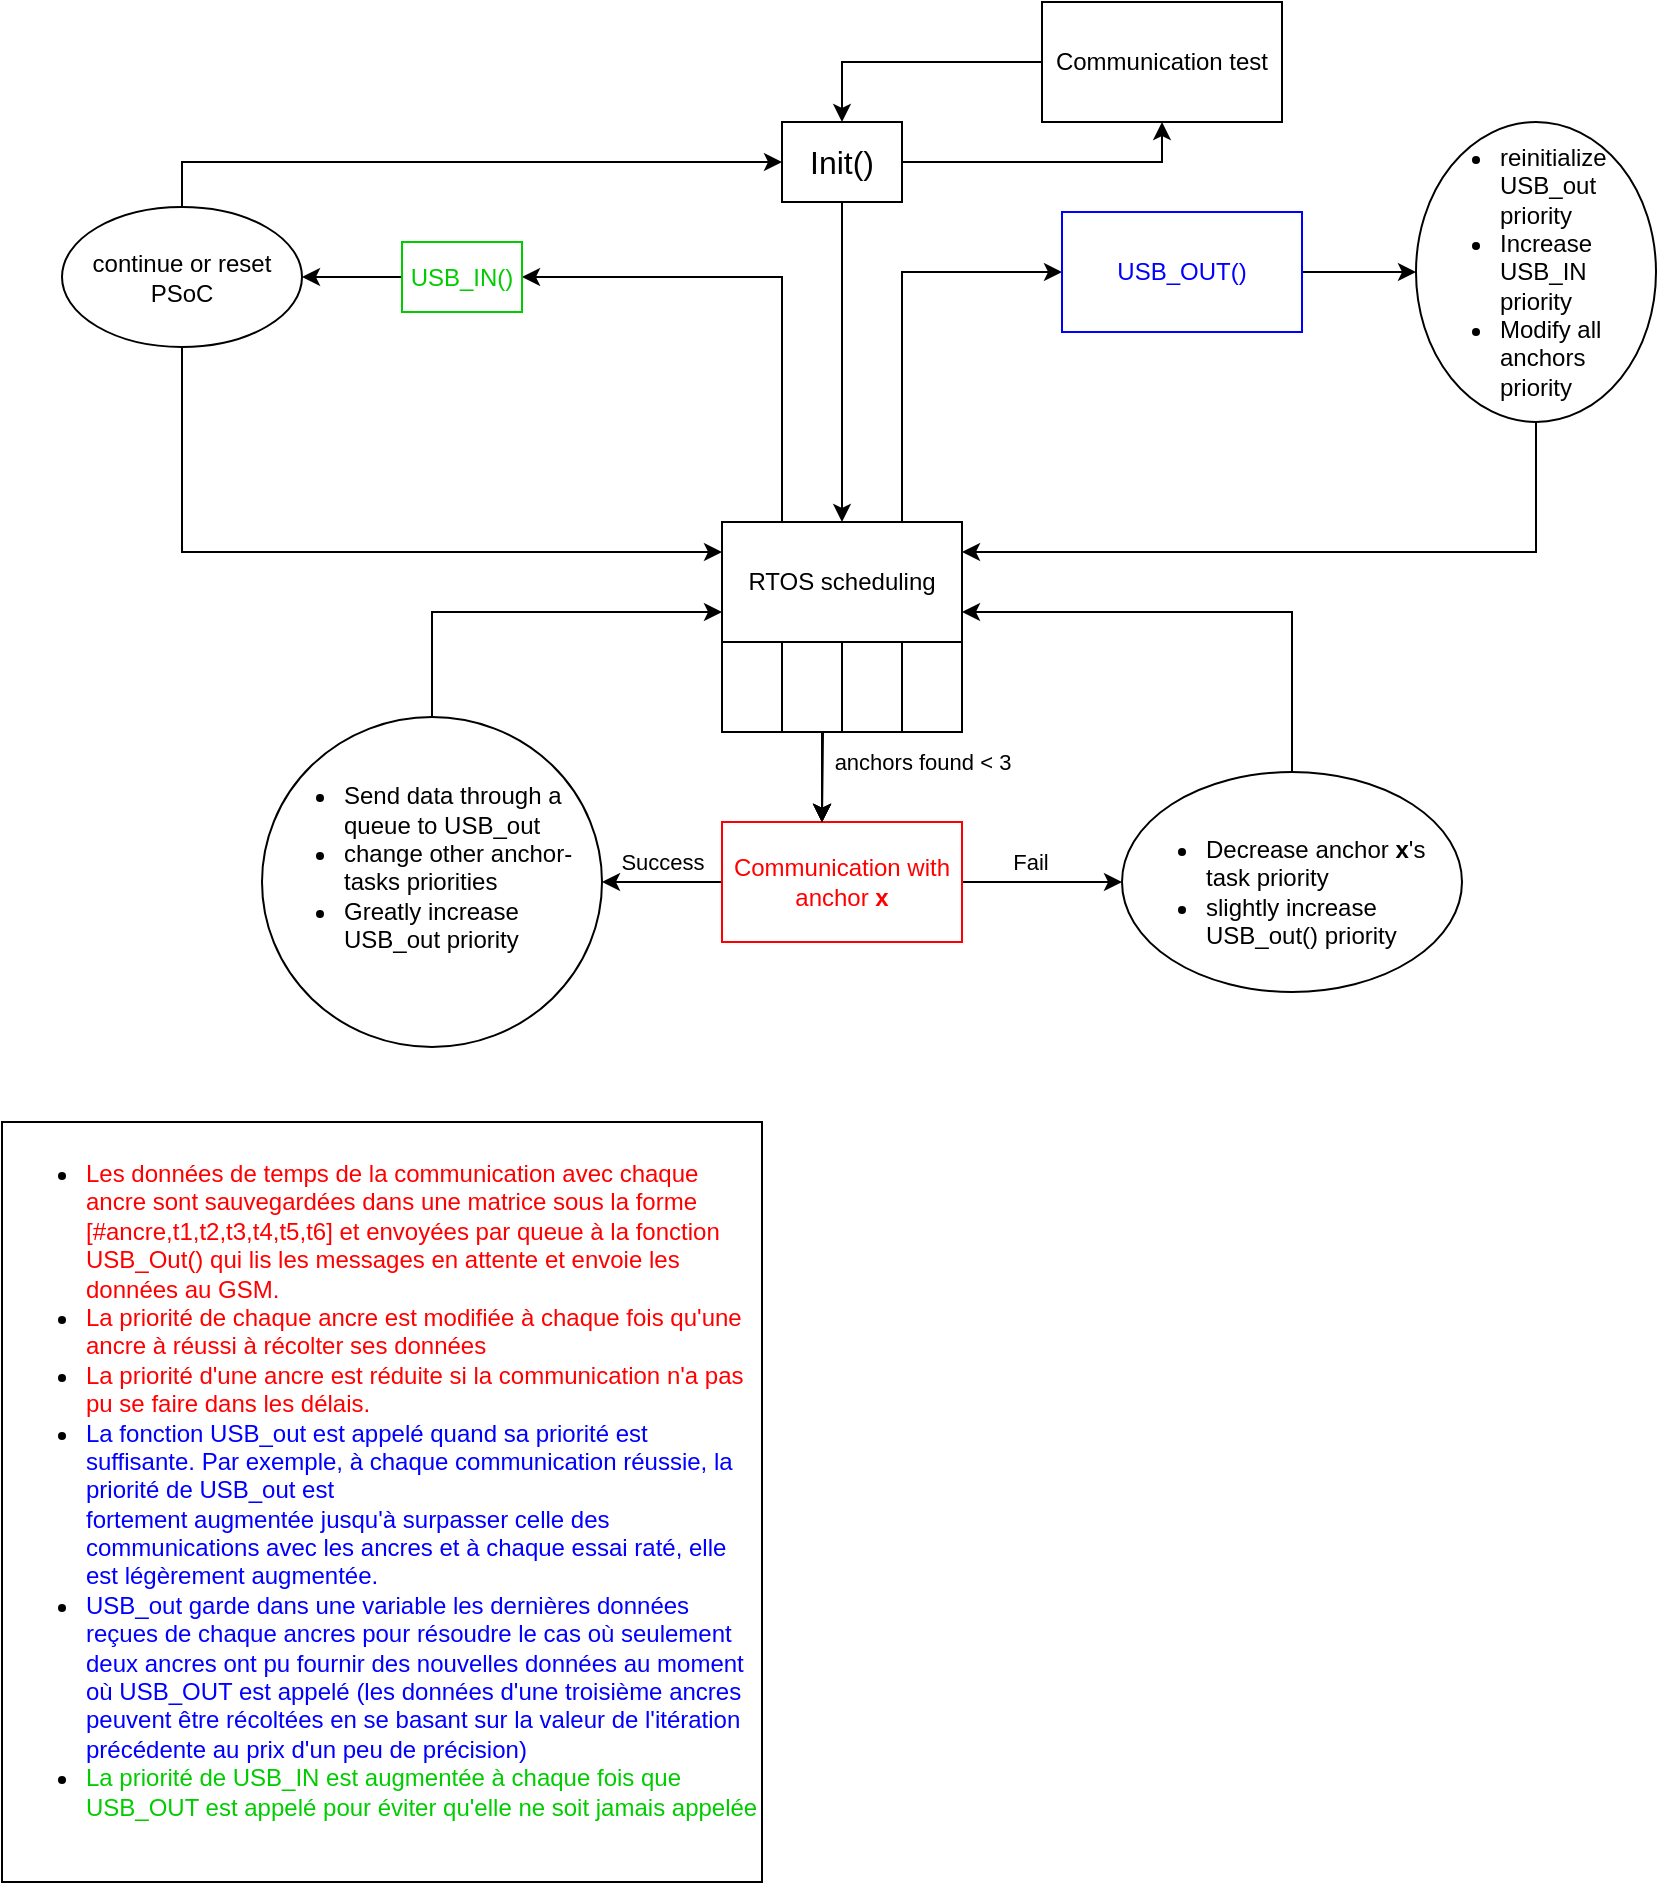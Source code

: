 <mxfile version="13.8.0" type="device"><diagram id="C5RBs43oDa-KdzZeNtuy" name="Page-1"><mxGraphModel dx="1038" dy="587" grid="1" gridSize="10" guides="1" tooltips="1" connect="1" arrows="1" fold="1" page="1" pageScale="1" pageWidth="827" pageHeight="1169" math="0" shadow="0"><root><mxCell id="WIyWlLk6GJQsqaUBKTNV-0"/><mxCell id="WIyWlLk6GJQsqaUBKTNV-1" parent="WIyWlLk6GJQsqaUBKTNV-0"/><mxCell id="LbRbo5IhYr0eEv9kQjg8-2" style="edgeStyle=orthogonalEdgeStyle;rounded=0;orthogonalLoop=1;jettySize=auto;html=1;exitX=1;exitY=0.5;exitDx=0;exitDy=0;entryX=0;entryY=0.5;entryDx=0;entryDy=0;" parent="WIyWlLk6GJQsqaUBKTNV-1" source="LbRbo5IhYr0eEv9kQjg8-0" target="LbRbo5IhYr0eEv9kQjg8-8" edge="1"><mxGeometry relative="1" as="geometry"><mxPoint x="560" y="490" as="targetPoint"/></mxGeometry></mxCell><mxCell id="LbRbo5IhYr0eEv9kQjg8-3" value="Fail" style="edgeLabel;html=1;align=center;verticalAlign=middle;resizable=0;points=[];" parent="LbRbo5IhYr0eEv9kQjg8-2" vertex="1" connectable="0"><mxGeometry x="0.222" y="-2" relative="1" as="geometry"><mxPoint x="-15" y="-12" as="offset"/></mxGeometry></mxCell><mxCell id="LbRbo5IhYr0eEv9kQjg8-13" value="Success" style="edgeStyle=orthogonalEdgeStyle;rounded=0;orthogonalLoop=1;jettySize=auto;html=1;exitX=0;exitY=0.5;exitDx=0;exitDy=0;entryX=1;entryY=0.5;entryDx=0;entryDy=0;" parent="WIyWlLk6GJQsqaUBKTNV-1" source="LbRbo5IhYr0eEv9kQjg8-0" target="LbRbo5IhYr0eEv9kQjg8-12" edge="1"><mxGeometry y="-10" relative="1" as="geometry"><mxPoint as="offset"/></mxGeometry></mxCell><mxCell id="LbRbo5IhYr0eEv9kQjg8-0" value="Communication with anchor &lt;b&gt;x&lt;/b&gt;" style="rounded=0;whiteSpace=wrap;html=1;fontColor=#FF0000;strokeColor=#FF0000;" parent="WIyWlLk6GJQsqaUBKTNV-1" vertex="1"><mxGeometry x="360" y="460" width="120" height="60" as="geometry"/></mxCell><mxCell id="LbRbo5IhYr0eEv9kQjg8-7" style="edgeStyle=orthogonalEdgeStyle;rounded=0;orthogonalLoop=1;jettySize=auto;html=1;exitX=0.5;exitY=0;exitDx=0;exitDy=0;entryX=1;entryY=0.75;entryDx=0;entryDy=0;" parent="WIyWlLk6GJQsqaUBKTNV-1" source="LbRbo5IhYr0eEv9kQjg8-8" target="LbRbo5IhYr0eEv9kQjg8-6" edge="1"><mxGeometry relative="1" as="geometry"><mxPoint x="620" y="460" as="sourcePoint"/></mxGeometry></mxCell><mxCell id="LbRbo5IhYr0eEv9kQjg8-10" style="edgeStyle=orthogonalEdgeStyle;rounded=0;orthogonalLoop=1;jettySize=auto;html=1;exitX=0.5;exitY=1;exitDx=0;exitDy=0;" parent="WIyWlLk6GJQsqaUBKTNV-1" source="LbRbo5IhYr0eEv9kQjg8-6" edge="1"><mxGeometry relative="1" as="geometry"><mxPoint x="410" y="460" as="targetPoint"/><Array as="points"><mxPoint x="420" y="415"/><mxPoint x="410" y="415"/><mxPoint x="410" y="460"/></Array></mxGeometry></mxCell><mxCell id="LbRbo5IhYr0eEv9kQjg8-15" value="&lt;div&gt;anchors found &amp;lt; 3&lt;br&gt;&lt;/div&gt;" style="edgeLabel;html=1;align=center;verticalAlign=middle;resizable=0;points=[];" parent="LbRbo5IhYr0eEv9kQjg8-10" vertex="1" connectable="0"><mxGeometry x="-0.222" y="-1" relative="1" as="geometry"><mxPoint x="41" y="21" as="offset"/></mxGeometry></mxCell><mxCell id="LbRbo5IhYr0eEv9kQjg8-16" value="" style="edgeStyle=orthogonalEdgeStyle;rounded=0;orthogonalLoop=1;jettySize=auto;html=1;exitX=0.75;exitY=0;exitDx=0;exitDy=0;entryX=0;entryY=0.5;entryDx=0;entryDy=0;" parent="WIyWlLk6GJQsqaUBKTNV-1" source="LbRbo5IhYr0eEv9kQjg8-6" target="LbRbo5IhYr0eEv9kQjg8-18" edge="1"><mxGeometry x="0.273" y="50" relative="1" as="geometry"><mxPoint x="420" y="210" as="targetPoint"/><mxPoint as="offset"/></mxGeometry></mxCell><mxCell id="KsPUopKL9CeYRYistDWs-2" style="edgeStyle=orthogonalEdgeStyle;rounded=0;orthogonalLoop=1;jettySize=auto;html=1;exitX=0.25;exitY=0;exitDx=0;exitDy=0;entryX=1;entryY=0.5;entryDx=0;entryDy=0;" edge="1" parent="WIyWlLk6GJQsqaUBKTNV-1" source="LbRbo5IhYr0eEv9kQjg8-6" target="KsPUopKL9CeYRYistDWs-15"><mxGeometry relative="1" as="geometry"><mxPoint x="200" y="250" as="targetPoint"/></mxGeometry></mxCell><mxCell id="KsPUopKL9CeYRYistDWs-8" style="edgeStyle=orthogonalEdgeStyle;rounded=0;orthogonalLoop=1;jettySize=auto;html=1;exitX=0.75;exitY=1;exitDx=0;exitDy=0;fontColor=#00CC00;" edge="1" parent="WIyWlLk6GJQsqaUBKTNV-1" source="LbRbo5IhYr0eEv9kQjg8-6"><mxGeometry relative="1" as="geometry"><mxPoint x="410" y="460" as="targetPoint"/><Array as="points"><mxPoint x="450" y="415"/><mxPoint x="410" y="415"/><mxPoint x="410" y="460"/></Array></mxGeometry></mxCell><mxCell id="KsPUopKL9CeYRYistDWs-9" style="edgeStyle=orthogonalEdgeStyle;rounded=0;orthogonalLoop=1;jettySize=auto;html=1;exitX=0.25;exitY=1;exitDx=0;exitDy=0;fontColor=#00CC00;" edge="1" parent="WIyWlLk6GJQsqaUBKTNV-1" source="LbRbo5IhYr0eEv9kQjg8-6"><mxGeometry relative="1" as="geometry"><mxPoint x="410" y="460" as="targetPoint"/><Array as="points"><mxPoint x="390" y="415"/><mxPoint x="410" y="415"/><mxPoint x="410" y="460"/></Array></mxGeometry></mxCell><mxCell id="KsPUopKL9CeYRYistDWs-10" style="edgeStyle=orthogonalEdgeStyle;rounded=0;orthogonalLoop=1;jettySize=auto;html=1;exitX=0;exitY=1;exitDx=0;exitDy=0;fontColor=#00CC00;" edge="1" parent="WIyWlLk6GJQsqaUBKTNV-1" source="LbRbo5IhYr0eEv9kQjg8-6"><mxGeometry relative="1" as="geometry"><mxPoint x="410" y="460" as="targetPoint"/><Array as="points"><mxPoint x="360" y="415"/><mxPoint x="410" y="415"/><mxPoint x="410" y="460"/></Array></mxGeometry></mxCell><mxCell id="KsPUopKL9CeYRYistDWs-31" style="edgeStyle=orthogonalEdgeStyle;rounded=0;orthogonalLoop=1;jettySize=auto;html=1;exitX=1;exitY=1;exitDx=0;exitDy=0;fontColor=#000000;" edge="1" parent="WIyWlLk6GJQsqaUBKTNV-1" source="LbRbo5IhYr0eEv9kQjg8-6"><mxGeometry relative="1" as="geometry"><mxPoint x="410" y="460" as="targetPoint"/></mxGeometry></mxCell><mxCell id="LbRbo5IhYr0eEv9kQjg8-6" value="RTOS scheduling" style="rounded=0;whiteSpace=wrap;html=1;" parent="WIyWlLk6GJQsqaUBKTNV-1" vertex="1"><mxGeometry x="360" y="310" width="120" height="60" as="geometry"/></mxCell><mxCell id="LbRbo5IhYr0eEv9kQjg8-8" value="&lt;div align=&quot;left&quot;&gt;&lt;ul&gt;&lt;li&gt;Decrease anchor &lt;b&gt;x&lt;/b&gt;'s task priority&lt;/li&gt;&lt;li&gt;slightly increase USB_out() priority&lt;/li&gt;&lt;/ul&gt;&lt;/div&gt;" style="ellipse;whiteSpace=wrap;html=1;verticalAlign=middle;labelPosition=center;verticalLabelPosition=middle;align=left;horizontal=1;spacingTop=9;" parent="WIyWlLk6GJQsqaUBKTNV-1" vertex="1"><mxGeometry x="560" y="435" width="170" height="110" as="geometry"/></mxCell><mxCell id="LbRbo5IhYr0eEv9kQjg8-14" style="edgeStyle=orthogonalEdgeStyle;rounded=0;orthogonalLoop=1;jettySize=auto;html=1;exitX=0.5;exitY=0;exitDx=0;exitDy=0;entryX=0;entryY=0.75;entryDx=0;entryDy=0;" parent="WIyWlLk6GJQsqaUBKTNV-1" source="LbRbo5IhYr0eEv9kQjg8-12" target="LbRbo5IhYr0eEv9kQjg8-6" edge="1"><mxGeometry relative="1" as="geometry"/></mxCell><mxCell id="LbRbo5IhYr0eEv9kQjg8-12" value="&lt;ul&gt;&lt;li&gt;&lt;div align=&quot;left&quot;&gt;Send data through a queue to USB_out&lt;br&gt;&lt;/div&gt;&lt;/li&gt;&lt;li&gt;&lt;div align=&quot;left&quot;&gt;change other anchor-tasks priorities&lt;/div&gt;&lt;/li&gt;&lt;li&gt;&lt;div align=&quot;left&quot;&gt;Greatly increase USB_out priority&lt;br&gt;&lt;/div&gt;&lt;div align=&quot;left&quot;&gt;&lt;br&gt;&lt;/div&gt;&lt;/li&gt;&lt;/ul&gt;" style="ellipse;whiteSpace=wrap;html=1;" parent="WIyWlLk6GJQsqaUBKTNV-1" vertex="1"><mxGeometry x="130" y="407.5" width="170" height="165" as="geometry"/></mxCell><mxCell id="KsPUopKL9CeYRYistDWs-12" style="edgeStyle=orthogonalEdgeStyle;rounded=0;orthogonalLoop=1;jettySize=auto;html=1;exitX=1;exitY=0.5;exitDx=0;exitDy=0;fontColor=#00CC00;" edge="1" parent="WIyWlLk6GJQsqaUBKTNV-1" source="LbRbo5IhYr0eEv9kQjg8-18" target="KsPUopKL9CeYRYistDWs-13"><mxGeometry relative="1" as="geometry"><mxPoint x="560" y="170" as="targetPoint"/></mxGeometry></mxCell><mxCell id="LbRbo5IhYr0eEv9kQjg8-18" value="&lt;div&gt;USB_OUT()&lt;/div&gt;" style="rounded=0;whiteSpace=wrap;html=1;fontColor=#0000FF;strokeColor=#0000FF;" parent="WIyWlLk6GJQsqaUBKTNV-1" vertex="1"><mxGeometry x="530" y="155" width="120" height="60" as="geometry"/></mxCell><mxCell id="KsPUopKL9CeYRYistDWs-0" value="&lt;ul&gt;&lt;li&gt;&lt;font color=&quot;#FF0000&quot;&gt;Les données de temps de la communication avec chaque ancre sont sauvegardées dans une matrice sous la forme [#ancre,t1,t2,t3,t4,t5,t6] et envoyées par queue à la fonction USB_Out() qui lis les messages en attente et envoie les données au GSM.&lt;/font&gt;&lt;/li&gt;&lt;li&gt;&lt;font color=&quot;#FF0000&quot;&gt;La priorité de chaque ancre est modifiée à chaque fois qu'une ancre à réussi à récolter ses données&lt;/font&gt;&lt;/li&gt;&lt;li&gt;&lt;font color=&quot;#FF0000&quot;&gt;La priorité d'une ancre est réduite si la communication n'a pas pu se faire dans les délais.&lt;br&gt;&lt;/font&gt;&lt;/li&gt;&lt;li&gt;&lt;font color=&quot;#0000FF&quot;&gt;La fonction USB_out est appelé quand sa priorité est suffisante. Par exemple, à chaque communication réussie, la priorité de USB_out est&lt;br&gt; fortement augmentée jusqu'à surpasser celle des communications avec les ancres et à chaque essai raté, elle est légèrement augmentée.&lt;/font&gt;&lt;/li&gt;&lt;li&gt;&lt;font color=&quot;#0000FF&quot;&gt;USB_out garde dans une variable les dernières données reçues de chaque ancres pour résoudre le cas où seulement deux ancres ont pu fournir des nouvelles données au moment où USB_OUT est appelé (les données d'une troisième ancres peuvent être récoltées en se basant sur la valeur de l'itération précédente au prix d'un peu de précision)&lt;br&gt;&lt;/font&gt;&lt;/li&gt;&lt;li&gt;&lt;font color=&quot;#FF0000&quot;&gt;&lt;font color=&quot;#00CC00&quot;&gt;La priorité de USB_IN est augmentée à chaque fois que USB_OUT est appelé&lt;/font&gt; &lt;font color=&quot;#00CC00&quot;&gt;pour éviter qu'elle ne soit jamais appelée&lt;/font&gt;&lt;br&gt;&lt;/font&gt;&lt;/li&gt;&lt;/ul&gt;" style="whiteSpace=wrap;html=1;aspect=fixed;align=left;verticalAlign=top;" vertex="1" parent="WIyWlLk6GJQsqaUBKTNV-1"><mxGeometry y="610" width="380" height="380" as="geometry"/></mxCell><mxCell id="KsPUopKL9CeYRYistDWs-14" style="edgeStyle=orthogonalEdgeStyle;rounded=0;orthogonalLoop=1;jettySize=auto;html=1;exitX=0.5;exitY=1;exitDx=0;exitDy=0;entryX=1;entryY=0.25;entryDx=0;entryDy=0;fontColor=#00CC00;" edge="1" parent="WIyWlLk6GJQsqaUBKTNV-1" source="KsPUopKL9CeYRYistDWs-13" target="LbRbo5IhYr0eEv9kQjg8-6"><mxGeometry relative="1" as="geometry"><Array as="points"><mxPoint x="767" y="325"/></Array></mxGeometry></mxCell><mxCell id="KsPUopKL9CeYRYistDWs-13" value="&lt;div align=&quot;left&quot;&gt;&lt;ul&gt;&lt;li&gt;reinitialize USB_out priority&lt;/li&gt;&lt;li&gt;Increase USB_IN priority&lt;/li&gt;&lt;li&gt;Modify all anchors priority&lt;br&gt;&lt;/li&gt;&lt;/ul&gt;&lt;/div&gt;" style="ellipse;whiteSpace=wrap;html=1;align=left;" vertex="1" parent="WIyWlLk6GJQsqaUBKTNV-1"><mxGeometry x="707" y="110" width="120" height="150" as="geometry"/></mxCell><mxCell id="KsPUopKL9CeYRYistDWs-21" style="edgeStyle=orthogonalEdgeStyle;rounded=0;orthogonalLoop=1;jettySize=auto;html=1;exitX=0;exitY=0.5;exitDx=0;exitDy=0;entryX=1;entryY=0.5;entryDx=0;entryDy=0;fontColor=#000000;" edge="1" parent="WIyWlLk6GJQsqaUBKTNV-1" source="KsPUopKL9CeYRYistDWs-15" target="KsPUopKL9CeYRYistDWs-19"><mxGeometry relative="1" as="geometry"/></mxCell><mxCell id="KsPUopKL9CeYRYistDWs-15" value="&lt;div align=&quot;center&quot;&gt;USB_IN()&lt;/div&gt;" style="rounded=0;whiteSpace=wrap;html=1;strokeColor=#00CC00;fontColor=#00CC00;align=center;" vertex="1" parent="WIyWlLk6GJQsqaUBKTNV-1"><mxGeometry x="200" y="170" width="60" height="35" as="geometry"/></mxCell><mxCell id="KsPUopKL9CeYRYistDWs-22" style="edgeStyle=orthogonalEdgeStyle;rounded=0;orthogonalLoop=1;jettySize=auto;html=1;exitX=0.5;exitY=1;exitDx=0;exitDy=0;entryX=0;entryY=0.25;entryDx=0;entryDy=0;fontColor=#000000;" edge="1" parent="WIyWlLk6GJQsqaUBKTNV-1" source="KsPUopKL9CeYRYistDWs-19" target="LbRbo5IhYr0eEv9kQjg8-6"><mxGeometry relative="1" as="geometry"><Array as="points"><mxPoint x="90" y="325"/></Array></mxGeometry></mxCell><mxCell id="KsPUopKL9CeYRYistDWs-25" style="edgeStyle=orthogonalEdgeStyle;rounded=0;orthogonalLoop=1;jettySize=auto;html=1;exitX=0.5;exitY=0;exitDx=0;exitDy=0;entryX=0;entryY=0.5;entryDx=0;entryDy=0;fontColor=#000000;" edge="1" parent="WIyWlLk6GJQsqaUBKTNV-1" source="KsPUopKL9CeYRYistDWs-19" target="KsPUopKL9CeYRYistDWs-24"><mxGeometry relative="1" as="geometry"><Array as="points"><mxPoint x="90" y="130"/></Array></mxGeometry></mxCell><mxCell id="KsPUopKL9CeYRYistDWs-19" value="&lt;br&gt;&lt;div align=&quot;center&quot;&gt;continue or reset PSoC&lt;br&gt;&lt;br&gt;&lt;/div&gt;" style="ellipse;whiteSpace=wrap;html=1;align=center;fillColor=none;" vertex="1" parent="WIyWlLk6GJQsqaUBKTNV-1"><mxGeometry x="30" y="152.5" width="120" height="70" as="geometry"/></mxCell><mxCell id="KsPUopKL9CeYRYistDWs-26" style="edgeStyle=orthogonalEdgeStyle;rounded=0;orthogonalLoop=1;jettySize=auto;html=1;exitX=0.5;exitY=1;exitDx=0;exitDy=0;entryX=0.5;entryY=0;entryDx=0;entryDy=0;fontColor=#000000;" edge="1" parent="WIyWlLk6GJQsqaUBKTNV-1" source="KsPUopKL9CeYRYistDWs-24" target="LbRbo5IhYr0eEv9kQjg8-6"><mxGeometry relative="1" as="geometry"/></mxCell><mxCell id="KsPUopKL9CeYRYistDWs-27" style="edgeStyle=orthogonalEdgeStyle;rounded=0;orthogonalLoop=1;jettySize=auto;html=1;exitX=1;exitY=0.5;exitDx=0;exitDy=0;fontColor=#000000;entryX=0.5;entryY=1;entryDx=0;entryDy=0;" edge="1" parent="WIyWlLk6GJQsqaUBKTNV-1" source="KsPUopKL9CeYRYistDWs-24" target="KsPUopKL9CeYRYistDWs-28"><mxGeometry relative="1" as="geometry"><mxPoint x="580" y="80" as="targetPoint"/></mxGeometry></mxCell><mxCell id="KsPUopKL9CeYRYistDWs-24" value="&lt;div style=&quot;font-size: 16px&quot; align=&quot;center&quot;&gt;Init()&lt;/div&gt;" style="rounded=0;whiteSpace=wrap;html=1;strokeColor=#000000;fillColor=none;fontColor=#000000;align=center;" vertex="1" parent="WIyWlLk6GJQsqaUBKTNV-1"><mxGeometry x="390" y="110" width="60" height="40" as="geometry"/></mxCell><mxCell id="KsPUopKL9CeYRYistDWs-29" style="edgeStyle=orthogonalEdgeStyle;rounded=0;orthogonalLoop=1;jettySize=auto;html=1;exitX=0;exitY=0.5;exitDx=0;exitDy=0;entryX=0.5;entryY=0;entryDx=0;entryDy=0;fontColor=#000000;" edge="1" parent="WIyWlLk6GJQsqaUBKTNV-1" source="KsPUopKL9CeYRYistDWs-28" target="KsPUopKL9CeYRYistDWs-24"><mxGeometry relative="1" as="geometry"/></mxCell><mxCell id="KsPUopKL9CeYRYistDWs-28" value="Communication test" style="rounded=0;whiteSpace=wrap;html=1;" vertex="1" parent="WIyWlLk6GJQsqaUBKTNV-1"><mxGeometry x="520" y="50" width="120" height="60" as="geometry"/></mxCell></root></mxGraphModel></diagram></mxfile>